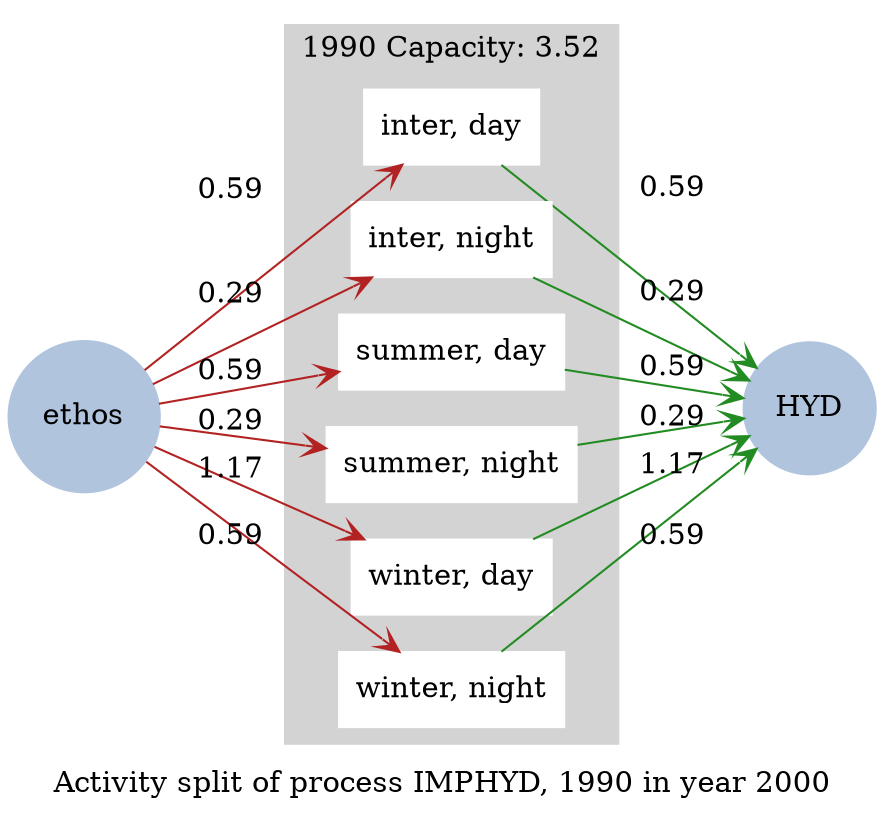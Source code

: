 strict digraph model {
	label = "Activity split of process IMPHYD, 1990 in year 2000" ;

	compound    = "True" ;
	concentrate = "True";
	rankdir     = "LR" ;
	splines     = "False" ;

	node [ style="filled" ] ;
	edge [ arrowhead="vee" ] ;

	subgraph cluster_slices {
		label = "1990 Capacity: 3.52" ;

		color = "lightgrey" ;
		rank  = "same" ;
		style = "filled" ;

		node [ color="white", shape="box" ] ;

		"inter, day" ;
		"inter, night" ;
		"summer, day" ;
		"summer, night" ;
		"winter, day" ;
		"winter, night" ;
	}

	subgraph energy_carriers {
		node [
		  color     = "lightsteelblue",
		  fontcolor = "black",
		  shape     = "circle"
		] ;

		"HYD"   [ href="../commodities/rc_HYD_2000.svg" ] ;
		"ethos" [ href="../commodities/rc_ethos_2000.svg" ] ;
	}

	subgraph inputs {
		edge [ color="firebrick" ] ;

		"ethos" -> "inter, day"    [ label="0.59" ] ;
		"ethos" -> "inter, night"  [ label="0.29" ] ;
		"ethos" -> "summer, day"   [ label="0.59" ] ;
		"ethos" -> "summer, night" [ label="0.29" ] ;
		"ethos" -> "winter, day"   [ label="1.17" ] ;
		"ethos" -> "winter, night" [ label="0.59" ] ;
	}

	subgraph outputs {
		edge [ color="forestgreen" ] ;

		"inter, day"    -> "HYD" [ label="0.59" ] ;
		"inter, night"  -> "HYD" [ label="0.29" ] ;
		"summer, day"   -> "HYD" [ label="0.59" ] ;
		"summer, night" -> "HYD" [ label="0.29" ] ;
		"winter, day"   -> "HYD" [ label="1.17" ] ;
		"winter, night" -> "HYD" [ label="0.59" ] ;
	}
}
